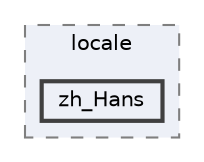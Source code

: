 digraph "C:/Users/LukeMabie/documents/Development/Password_Saver_Using_Django-master/venv/Lib/site-packages/django/conf/locale/zh_Hans"
{
 // LATEX_PDF_SIZE
  bgcolor="transparent";
  edge [fontname=Helvetica,fontsize=10,labelfontname=Helvetica,labelfontsize=10];
  node [fontname=Helvetica,fontsize=10,shape=box,height=0.2,width=0.4];
  compound=true
  subgraph clusterdir_6ae4708f427b9ff73e5313b131df1071 {
    graph [ bgcolor="#edf0f7", pencolor="grey50", label="locale", fontname=Helvetica,fontsize=10 style="filled,dashed", URL="dir_6ae4708f427b9ff73e5313b131df1071.html",tooltip=""]
  dir_407a7f4dd99709ceac41de01fc3c1077 [label="zh_Hans", fillcolor="#edf0f7", color="grey25", style="filled,bold", URL="dir_407a7f4dd99709ceac41de01fc3c1077.html",tooltip=""];
  }
}
